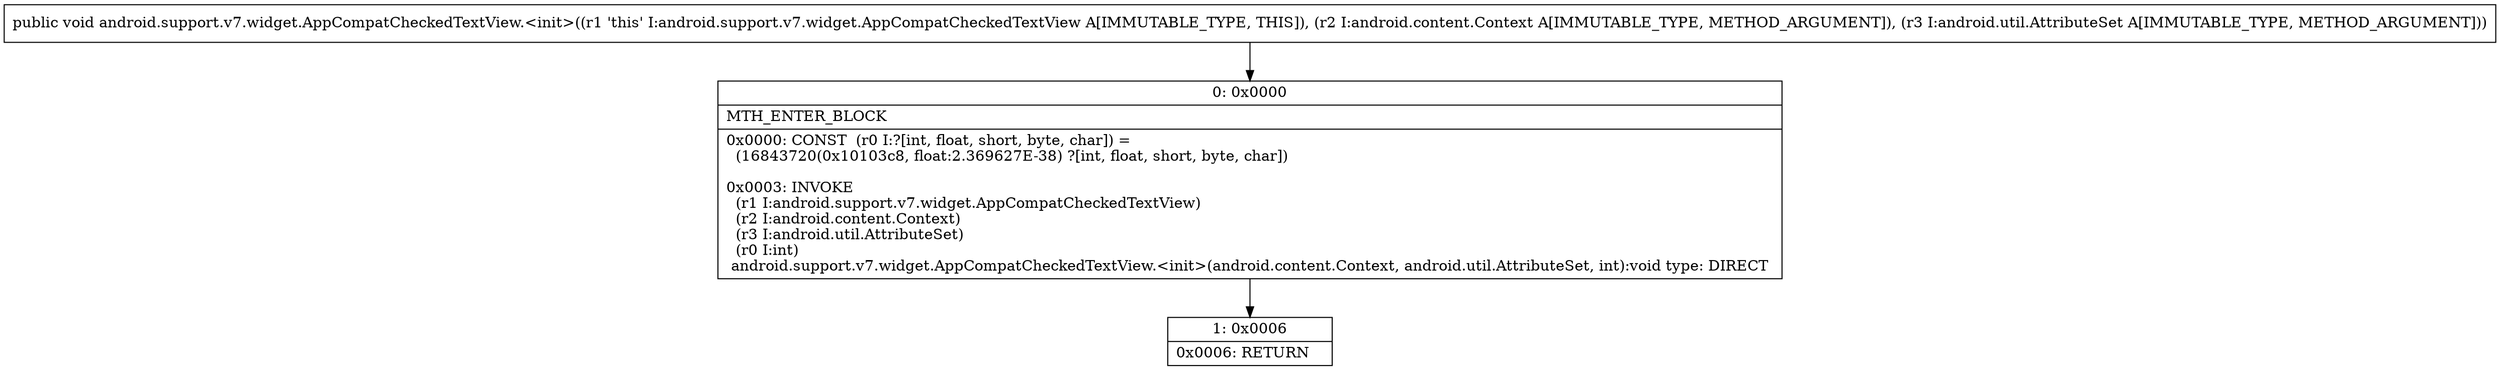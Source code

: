 digraph "CFG forandroid.support.v7.widget.AppCompatCheckedTextView.\<init\>(Landroid\/content\/Context;Landroid\/util\/AttributeSet;)V" {
Node_0 [shape=record,label="{0\:\ 0x0000|MTH_ENTER_BLOCK\l|0x0000: CONST  (r0 I:?[int, float, short, byte, char]) = \l  (16843720(0x10103c8, float:2.369627E\-38) ?[int, float, short, byte, char])\l \l0x0003: INVOKE  \l  (r1 I:android.support.v7.widget.AppCompatCheckedTextView)\l  (r2 I:android.content.Context)\l  (r3 I:android.util.AttributeSet)\l  (r0 I:int)\l android.support.v7.widget.AppCompatCheckedTextView.\<init\>(android.content.Context, android.util.AttributeSet, int):void type: DIRECT \l}"];
Node_1 [shape=record,label="{1\:\ 0x0006|0x0006: RETURN   \l}"];
MethodNode[shape=record,label="{public void android.support.v7.widget.AppCompatCheckedTextView.\<init\>((r1 'this' I:android.support.v7.widget.AppCompatCheckedTextView A[IMMUTABLE_TYPE, THIS]), (r2 I:android.content.Context A[IMMUTABLE_TYPE, METHOD_ARGUMENT]), (r3 I:android.util.AttributeSet A[IMMUTABLE_TYPE, METHOD_ARGUMENT])) }"];
MethodNode -> Node_0;
Node_0 -> Node_1;
}


